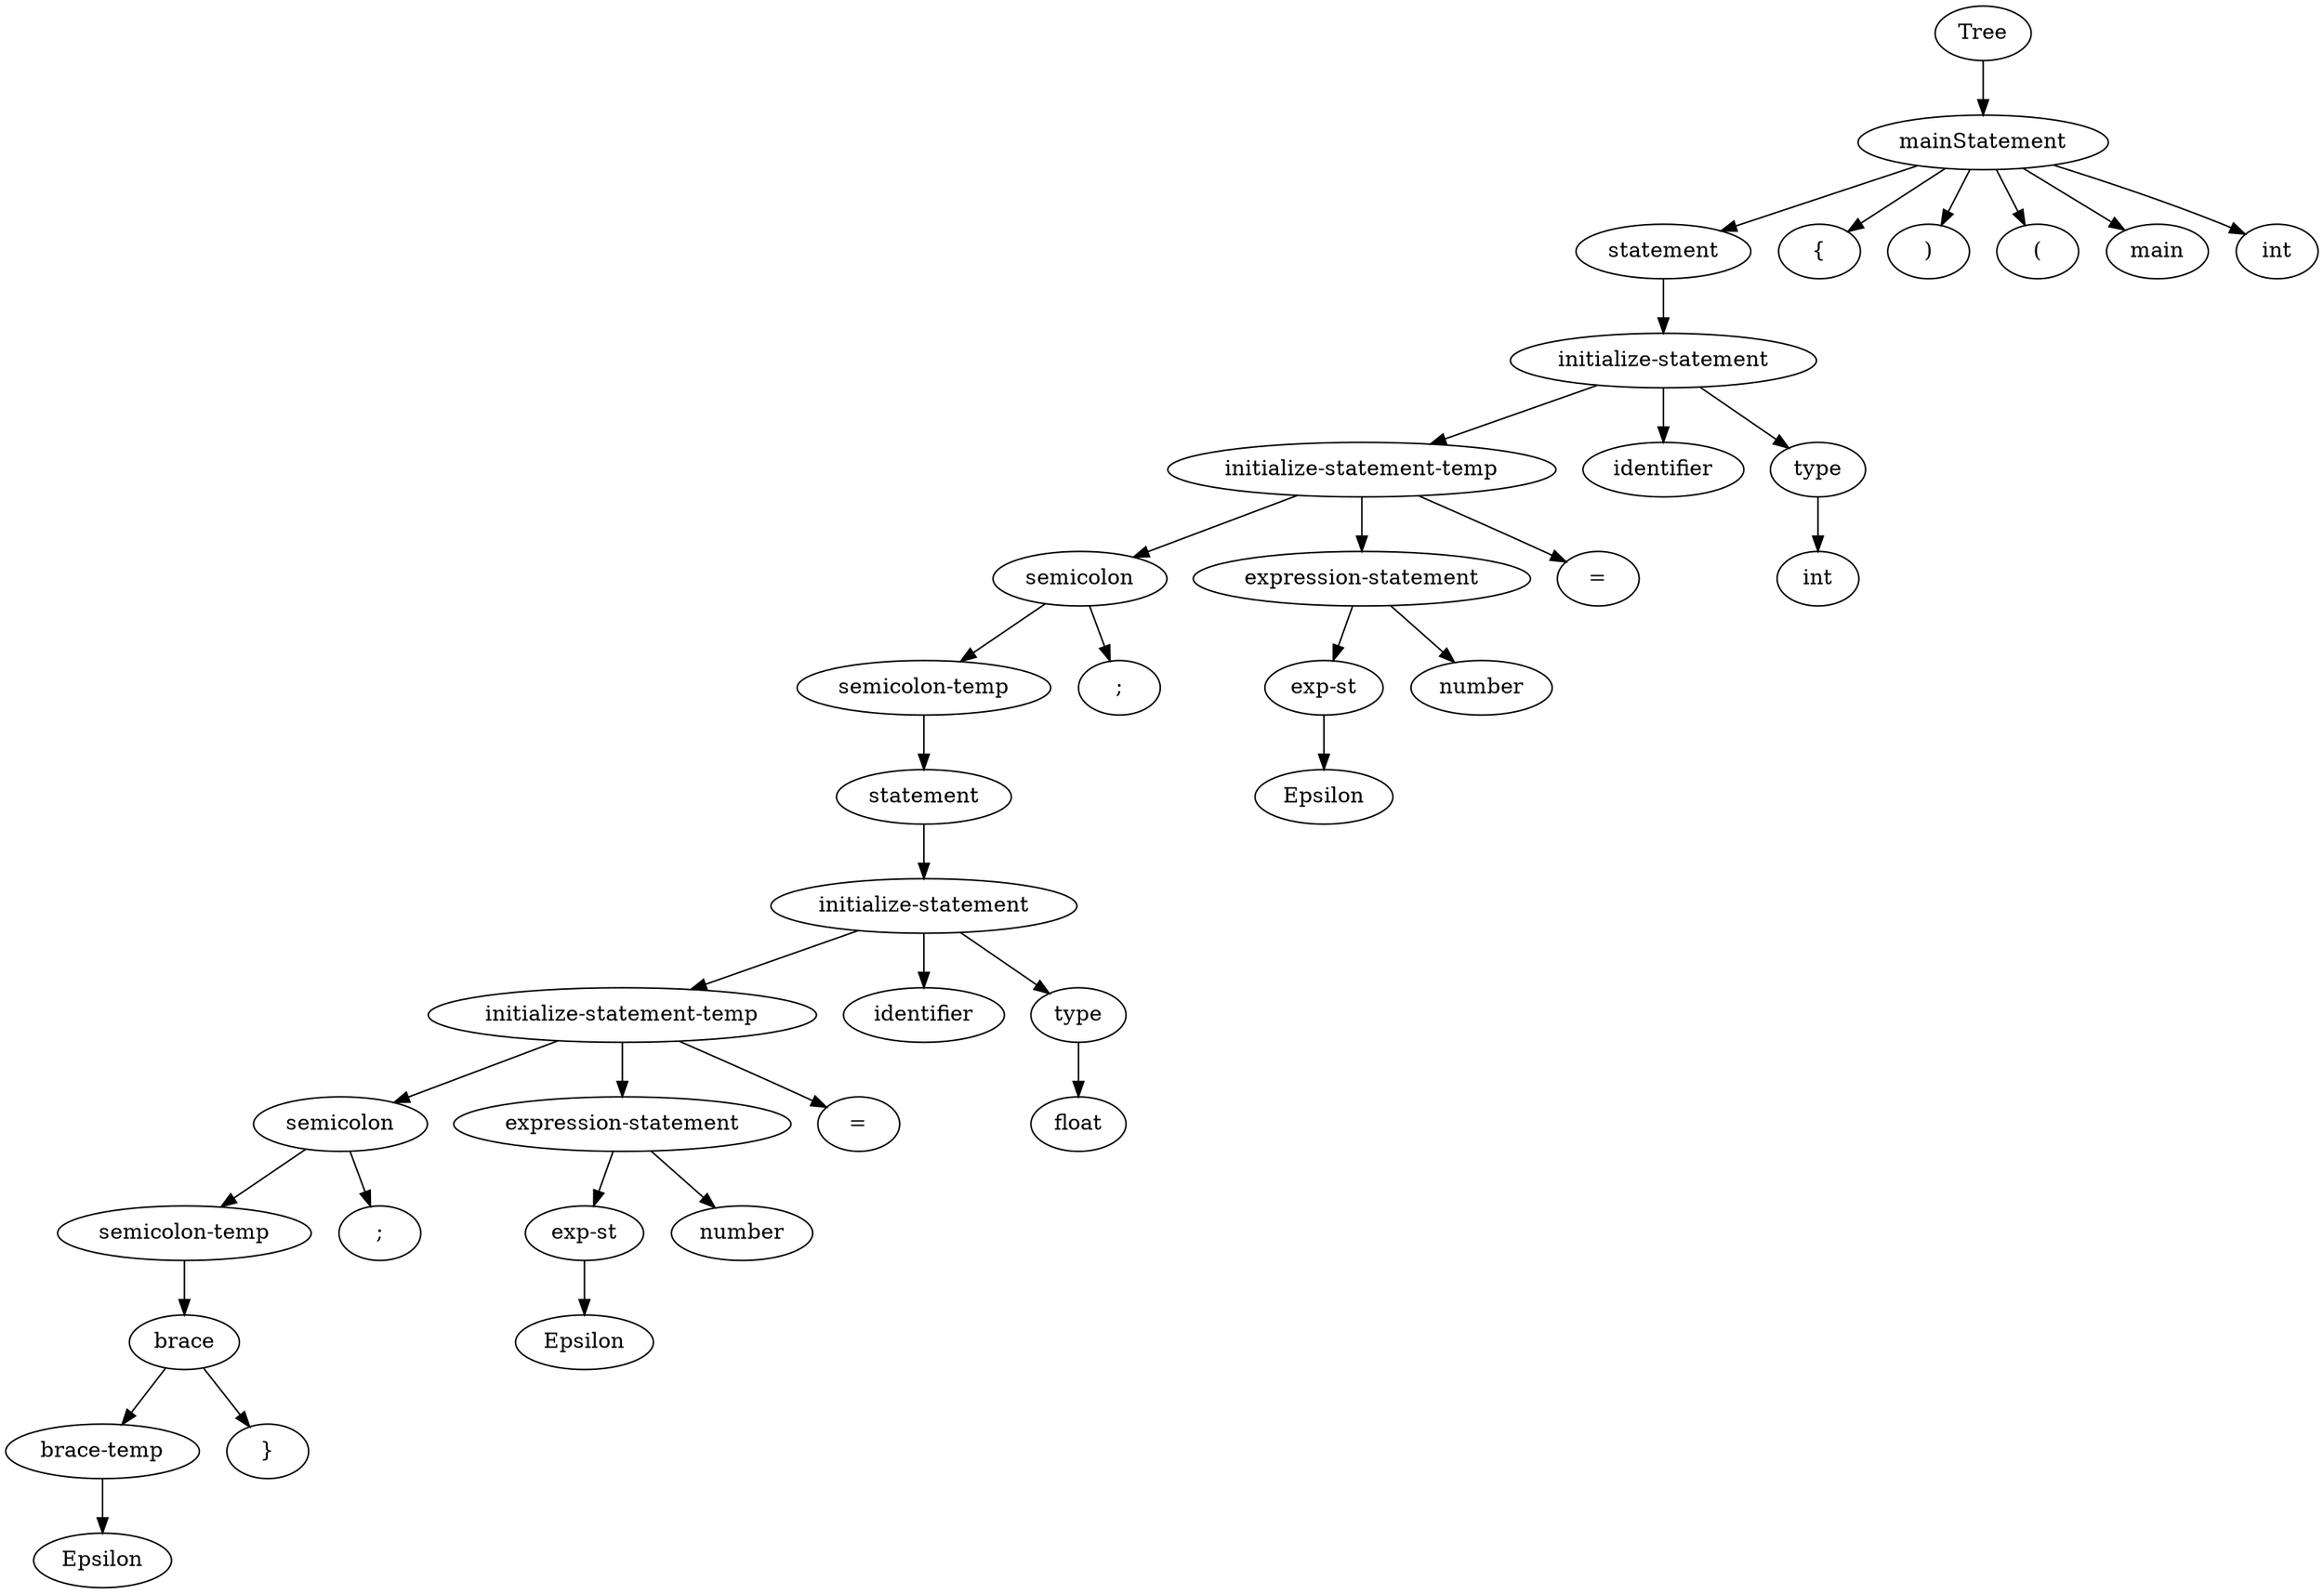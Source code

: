 digraph {
	Tree [label=Tree]
	1 [label=mainStatement]
	Tree -> 1
	1 [label=mainStatement]
	2 [label=statement]
	1 -> 2
	3 [label="{"]
	1 -> 3
	4 [label=")"]
	1 -> 4
	5 [label="("]
	1 -> 5
	6 [label=main]
	1 -> 6
	7 [label=int]
	1 -> 7
	2 [label=statement]
	8 [label="initialize-statement"]
	2 -> 8
	8 [label="initialize-statement"]
	9 [label="initialize-statement-temp"]
	8 -> 9
	10 [label=identifier]
	8 -> 10
	11 [label=type]
	8 -> 11
	11 [label=type]
	12 [label=int]
	11 -> 12
	9 [label="initialize-statement-temp"]
	13 [label=semicolon]
	9 -> 13
	14 [label="expression-statement"]
	9 -> 14
	15 [label="="]
	9 -> 15
	14 [label="expression-statement"]
	16 [label="exp-st"]
	14 -> 16
	17 [label=number]
	14 -> 17
	-100 [label=Epsilon]
	16 -> -100
	13 [label=semicolon]
	18 [label="semicolon-temp"]
	13 -> 18
	19 [label=";"]
	13 -> 19
	18 [label="semicolon-temp"]
	20 [label=statement]
	18 -> 20
	20 [label=statement]
	21 [label="initialize-statement"]
	20 -> 21
	21 [label="initialize-statement"]
	22 [label="initialize-statement-temp"]
	21 -> 22
	23 [label=identifier]
	21 -> 23
	24 [label=type]
	21 -> 24
	24 [label=type]
	25 [label=float]
	24 -> 25
	22 [label="initialize-statement-temp"]
	26 [label=semicolon]
	22 -> 26
	27 [label="expression-statement"]
	22 -> 27
	28 [label="="]
	22 -> 28
	27 [label="expression-statement"]
	29 [label="exp-st"]
	27 -> 29
	30 [label=number]
	27 -> 30
	-99 [label=Epsilon]
	29 -> -99
	26 [label=semicolon]
	31 [label="semicolon-temp"]
	26 -> 31
	32 [label=";"]
	26 -> 32
	31 [label="semicolon-temp"]
	33 [label=brace]
	31 -> 33
	33 [label=brace]
	34 [label="brace-temp"]
	33 -> 34
	35 [label="}"]
	33 -> 35
	-98 [label=Epsilon]
	34 -> -98
}
